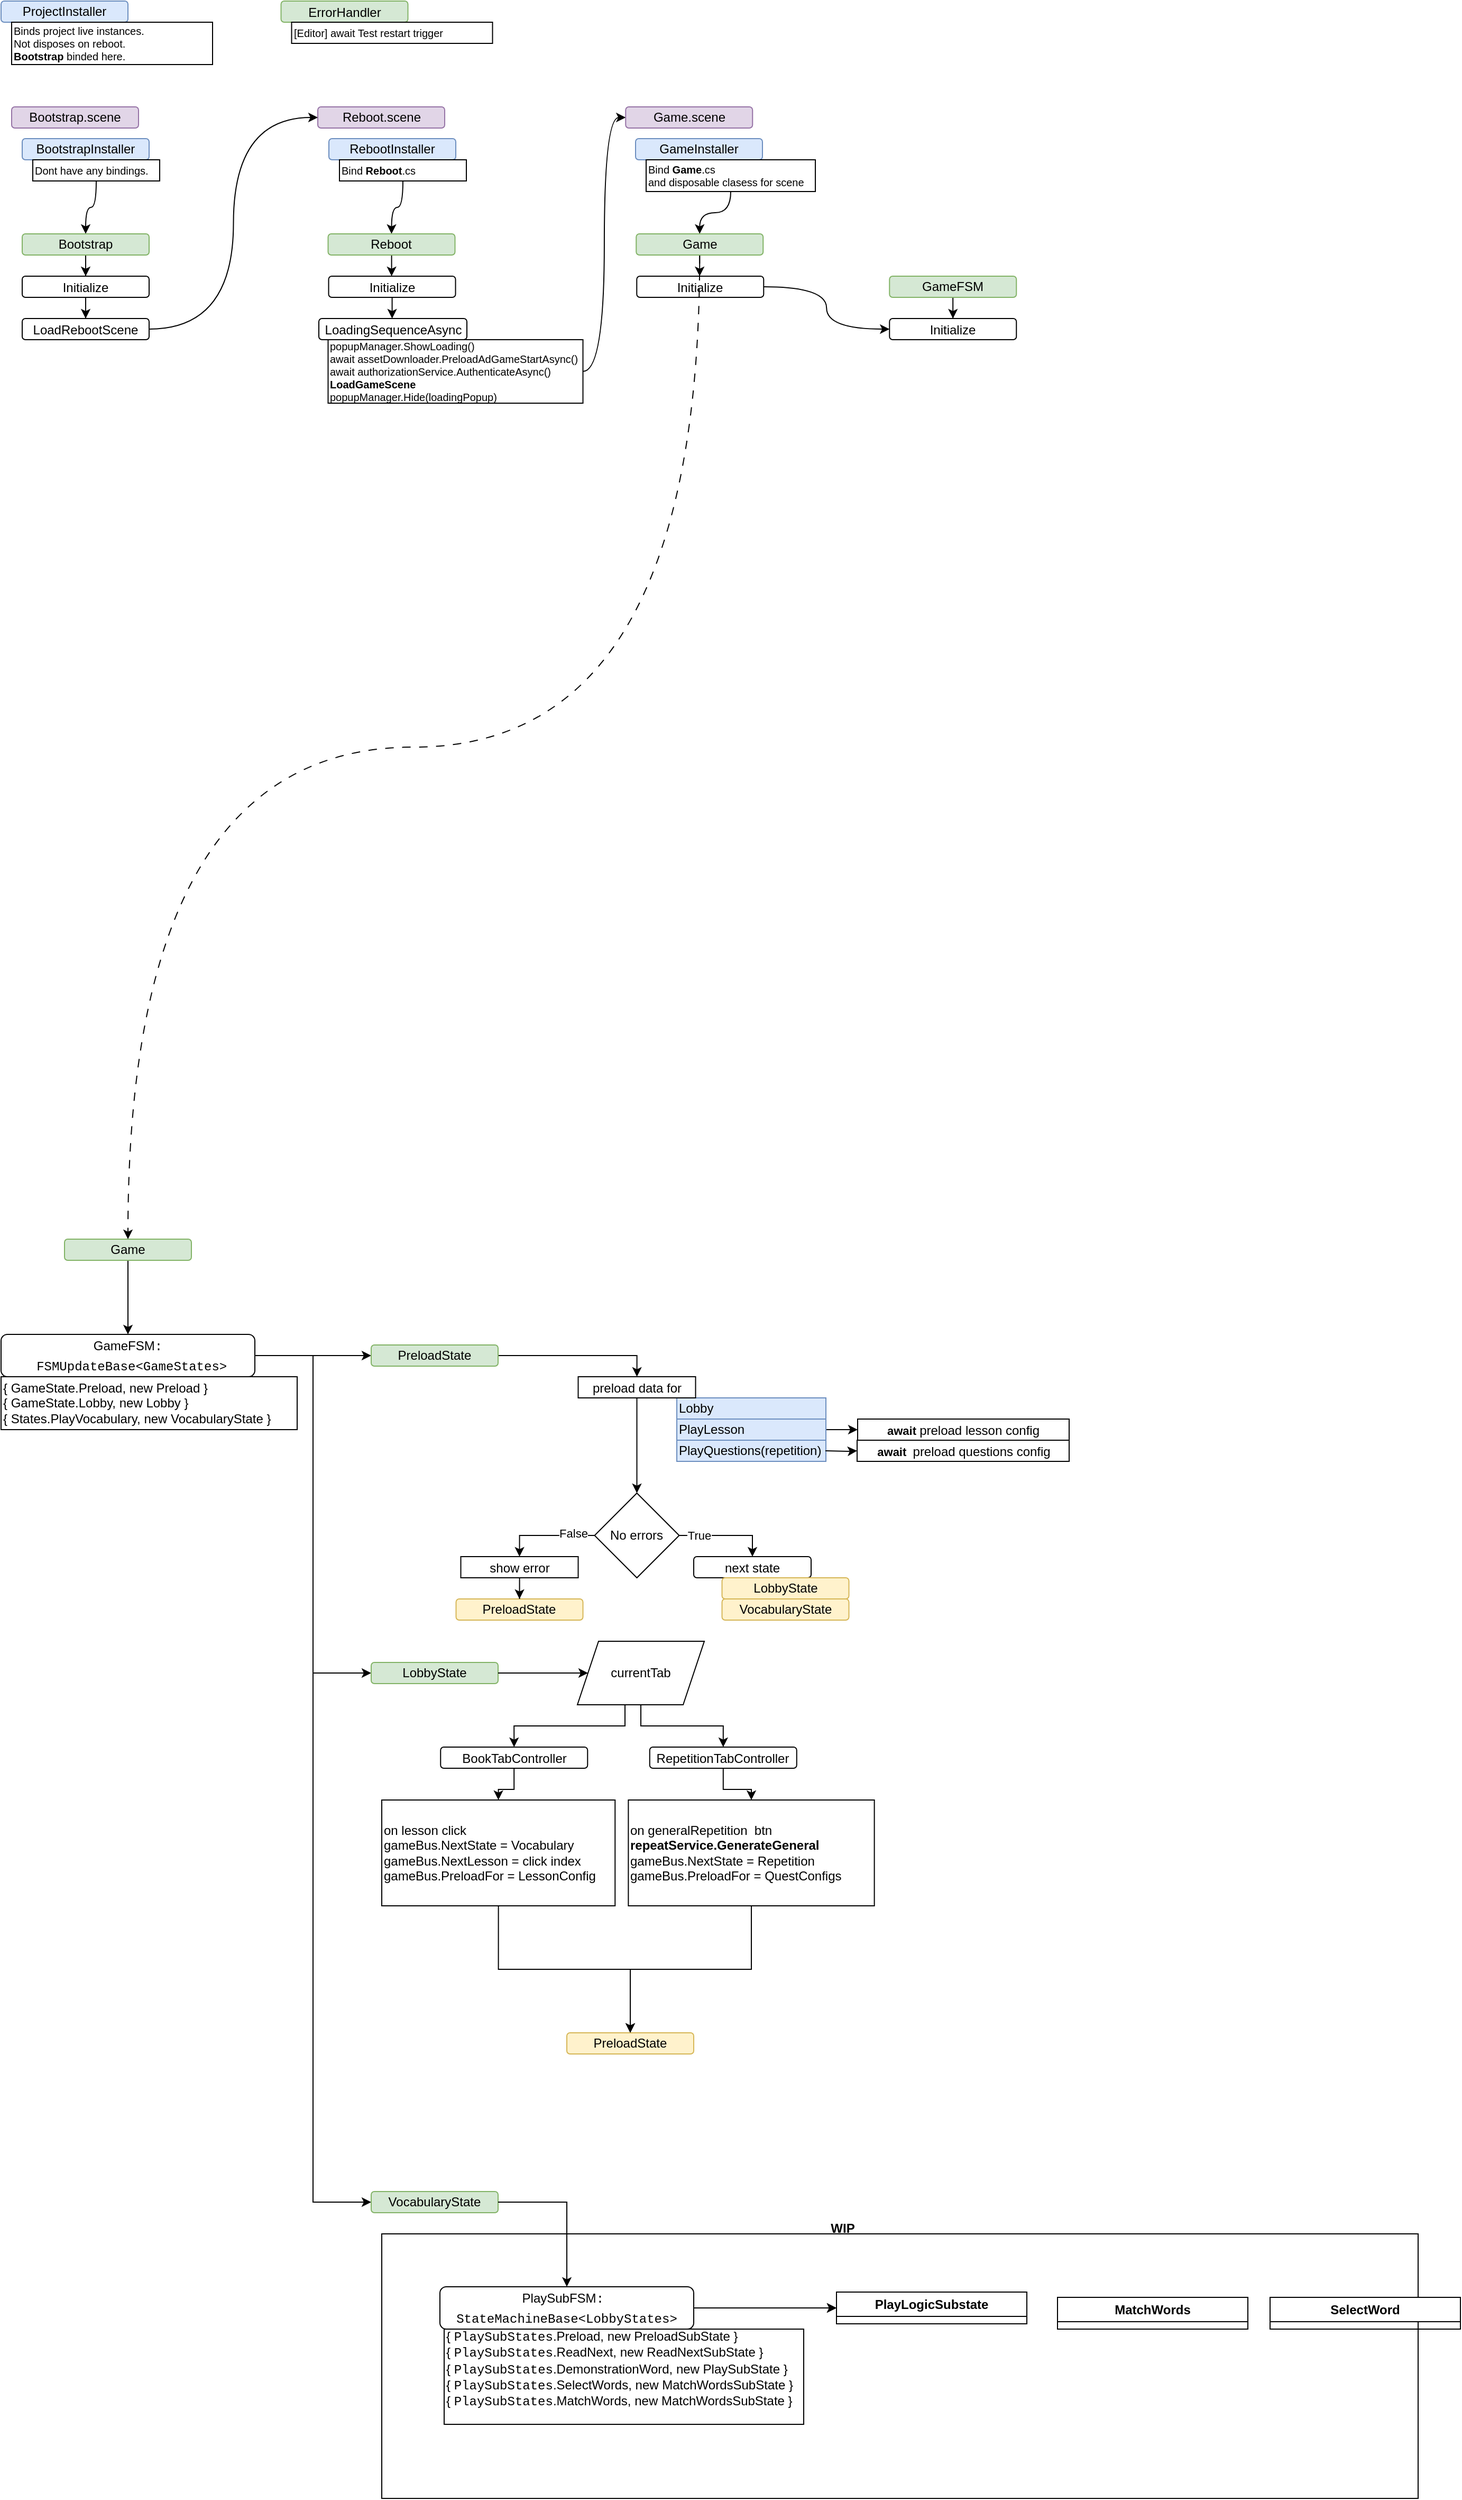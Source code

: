 <mxfile version="26.2.3">
  <diagram id="C5RBs43oDa-KdzZeNtuy" name="Page-1">
    <mxGraphModel dx="1066" dy="1858" grid="1" gridSize="10" guides="1" tooltips="1" connect="1" arrows="1" fold="1" page="1" pageScale="1" pageWidth="827" pageHeight="1169" math="0" shadow="0">
      <root>
        <mxCell id="WIyWlLk6GJQsqaUBKTNV-0" />
        <mxCell id="WIyWlLk6GJQsqaUBKTNV-1" parent="WIyWlLk6GJQsqaUBKTNV-0" />
        <mxCell id="Xbszcy3RC4SYlAQT6yKl-26" value="" style="rounded=0;whiteSpace=wrap;html=1;" parent="WIyWlLk6GJQsqaUBKTNV-1" vertex="1">
          <mxGeometry x="370" y="950" width="980" height="250" as="geometry" />
        </mxCell>
        <mxCell id="HNseLsLBakEeqUfx-rle-89" style="edgeStyle=orthogonalEdgeStyle;rounded=0;orthogonalLoop=1;jettySize=auto;html=1;entryX=0;entryY=0.5;entryDx=0;entryDy=0;" parent="WIyWlLk6GJQsqaUBKTNV-1" source="WIyWlLk6GJQsqaUBKTNV-3" target="HNseLsLBakEeqUfx-rle-88" edge="1">
          <mxGeometry relative="1" as="geometry">
            <mxPoint x="360" y="120" as="targetPoint" />
          </mxGeometry>
        </mxCell>
        <mxCell id="HNseLsLBakEeqUfx-rle-98" style="edgeStyle=orthogonalEdgeStyle;rounded=0;orthogonalLoop=1;jettySize=auto;html=1;entryX=0;entryY=0.5;entryDx=0;entryDy=0;" parent="WIyWlLk6GJQsqaUBKTNV-1" source="WIyWlLk6GJQsqaUBKTNV-3" target="lwHccidv2fWYTVkOevZk-39" edge="1">
          <mxGeometry relative="1" as="geometry" />
        </mxCell>
        <mxCell id="HNseLsLBakEeqUfx-rle-99" style="edgeStyle=orthogonalEdgeStyle;rounded=0;orthogonalLoop=1;jettySize=auto;html=1;entryX=0;entryY=0.5;entryDx=0;entryDy=0;" parent="WIyWlLk6GJQsqaUBKTNV-1" source="WIyWlLk6GJQsqaUBKTNV-3" target="Aem0WX8BvzpRNGFWT9OV-11" edge="1">
          <mxGeometry relative="1" as="geometry" />
        </mxCell>
        <mxCell id="WIyWlLk6GJQsqaUBKTNV-3" value="&lt;div style=&quot;line-height: 18px;&quot;&gt;GameFSM&lt;span style=&quot;font-family: Menlo, Monaco, &amp;quot;Courier New&amp;quot;, monospace; white-space: pre;&quot;&gt;:&lt;br&gt; FSMUpdateBase&amp;lt;GameStates&amp;gt;&lt;/span&gt;&lt;/div&gt;" style="rounded=1;whiteSpace=wrap;html=1;fontSize=12;glass=0;strokeWidth=1;shadow=0;" parent="WIyWlLk6GJQsqaUBKTNV-1" vertex="1">
          <mxGeometry x="10" y="100" width="240" height="40" as="geometry" />
        </mxCell>
        <mxCell id="lwHccidv2fWYTVkOevZk-2" value="&lt;div&gt;&lt;span style=&quot;background-color: initial;&quot;&gt;{ GameState.Preload, new Preload }&lt;br&gt;{ GameState.Lobby, new Lobby }&lt;/span&gt;&lt;br&gt;&lt;/div&gt;&lt;div&gt;{ States.PlayVocabulary, new VocabularyState }&lt;/div&gt;" style="rounded=0;whiteSpace=wrap;html=1;align=left;" parent="WIyWlLk6GJQsqaUBKTNV-1" vertex="1">
          <mxGeometry x="10" y="140" width="280" height="50" as="geometry" />
        </mxCell>
        <mxCell id="lwHccidv2fWYTVkOevZk-38" style="edgeStyle=orthogonalEdgeStyle;rounded=0;orthogonalLoop=1;jettySize=auto;html=1;entryX=0.5;entryY=0;entryDx=0;entryDy=0;exitX=0.375;exitY=1;exitDx=0;exitDy=0;exitPerimeter=0;" parent="WIyWlLk6GJQsqaUBKTNV-1" source="C5VVjoUgW46I6b7N3y8o-11" target="Aem0WX8BvzpRNGFWT9OV-1" edge="1">
          <mxGeometry relative="1" as="geometry">
            <mxPoint x="545" y="440" as="targetPoint" />
          </mxGeometry>
        </mxCell>
        <mxCell id="Xbszcy3RC4SYlAQT6yKl-20" style="edgeStyle=orthogonalEdgeStyle;rounded=0;orthogonalLoop=1;jettySize=auto;html=1;" parent="WIyWlLk6GJQsqaUBKTNV-1" source="C5VVjoUgW46I6b7N3y8o-11" target="Xbszcy3RC4SYlAQT6yKl-19" edge="1">
          <mxGeometry relative="1" as="geometry" />
        </mxCell>
        <mxCell id="lwHccidv2fWYTVkOevZk-39" value="&lt;div&gt;LobbyState&lt;/div&gt;" style="rounded=1;whiteSpace=wrap;html=1;glass=0;strokeWidth=1;shadow=0;fillColor=#d5e8d4;strokeColor=#82b366;" parent="WIyWlLk6GJQsqaUBKTNV-1" vertex="1">
          <mxGeometry x="360" y="410" width="120" height="20" as="geometry" />
        </mxCell>
        <mxCell id="Xbszcy3RC4SYlAQT6yKl-25" style="edgeStyle=orthogonalEdgeStyle;rounded=0;orthogonalLoop=1;jettySize=auto;html=1;" parent="WIyWlLk6GJQsqaUBKTNV-1" source="Aem0WX8BvzpRNGFWT9OV-1" target="Aem0WX8BvzpRNGFWT9OV-8" edge="1">
          <mxGeometry relative="1" as="geometry" />
        </mxCell>
        <mxCell id="Aem0WX8BvzpRNGFWT9OV-1" value="&lt;div style=&quot;line-height: 18px;&quot;&gt;BookTabController&lt;/div&gt;" style="rounded=1;whiteSpace=wrap;html=1;fontSize=12;glass=0;strokeWidth=1;shadow=0;" parent="WIyWlLk6GJQsqaUBKTNV-1" vertex="1">
          <mxGeometry x="425.63" y="490" width="139" height="20" as="geometry" />
        </mxCell>
        <mxCell id="Xbszcy3RC4SYlAQT6yKl-21" style="edgeStyle=orthogonalEdgeStyle;rounded=0;orthogonalLoop=1;jettySize=auto;html=1;exitX=0.5;exitY=1;exitDx=0;exitDy=0;" parent="WIyWlLk6GJQsqaUBKTNV-1" source="Aem0WX8BvzpRNGFWT9OV-8" target="Xbszcy3RC4SYlAQT6yKl-18" edge="1">
          <mxGeometry relative="1" as="geometry" />
        </mxCell>
        <mxCell id="Aem0WX8BvzpRNGFWT9OV-8" value="on lesson click&lt;div&gt;gameBus.NextState = Vocabulary&lt;br&gt;gameBus.NextLesson = click index&lt;br&gt;gameBus.PreloadFor = LessonConfig&lt;/div&gt;" style="rounded=0;whiteSpace=wrap;html=1;align=left;" parent="WIyWlLk6GJQsqaUBKTNV-1" vertex="1">
          <mxGeometry x="370" y="540" width="220.63" height="100" as="geometry" />
        </mxCell>
        <mxCell id="Aem0WX8BvzpRNGFWT9OV-11" value="VocabularyState" style="rounded=1;whiteSpace=wrap;html=1;glass=0;strokeWidth=1;shadow=0;fillColor=#d5e8d4;strokeColor=#82b366;" parent="WIyWlLk6GJQsqaUBKTNV-1" vertex="1">
          <mxGeometry x="360" y="910" width="120" height="20" as="geometry" />
        </mxCell>
        <mxCell id="HNseLsLBakEeqUfx-rle-73" style="edgeStyle=orthogonalEdgeStyle;rounded=0;orthogonalLoop=1;jettySize=auto;html=1;entryX=0;entryY=0.5;entryDx=0;entryDy=0;" parent="WIyWlLk6GJQsqaUBKTNV-1" source="HNseLsLBakEeqUfx-rle-0" target="HNseLsLBakEeqUfx-rle-38" edge="1">
          <mxGeometry relative="1" as="geometry" />
        </mxCell>
        <mxCell id="HNseLsLBakEeqUfx-rle-0" value="&lt;div style=&quot;line-height: 18px;&quot;&gt;PlaySubFSM&lt;span style=&quot;font-family: Menlo, Monaco, &amp;quot;Courier New&amp;quot;, monospace; white-space: pre;&quot;&gt;: &lt;br&gt;StateMachineBase&amp;lt;LobbyStates&amp;gt;&lt;/span&gt;&lt;/div&gt;" style="rounded=1;whiteSpace=wrap;html=1;fontSize=12;glass=0;strokeWidth=1;shadow=0;" parent="WIyWlLk6GJQsqaUBKTNV-1" vertex="1">
          <mxGeometry x="425" y="1000" width="240" height="40" as="geometry" />
        </mxCell>
        <mxCell id="HNseLsLBakEeqUfx-rle-1" value="&lt;div&gt;{&amp;nbsp;&lt;span style=&quot;font-family: Menlo, Monaco, &amp;quot;Courier New&amp;quot;, monospace; white-space: pre;&quot;&gt;PlaySubStates&lt;/span&gt;.Preload, new PreloadSubState }&lt;br&gt;&lt;/div&gt;&lt;div&gt;{&amp;nbsp;&lt;span style=&quot;font-family: Menlo, Monaco, &amp;quot;Courier New&amp;quot;, monospace; white-space: pre;&quot;&gt;PlaySubStates&lt;/span&gt;.ReadNext, new ReadNextSubState }&lt;br&gt;&lt;/div&gt;&lt;div&gt;&lt;span style=&quot;background-color: initial;&quot;&gt;{&amp;nbsp;&lt;/span&gt;&lt;span style=&quot;background-color: initial; font-family: Menlo, Monaco, &amp;quot;Courier New&amp;quot;, monospace; white-space: pre;&quot;&gt;Play&lt;/span&gt;&lt;span style=&quot;background-color: initial; font-family: Menlo, Monaco, &amp;quot;Courier New&amp;quot;, monospace; white-space: pre;&quot;&gt;SubStates&lt;/span&gt;&lt;span style=&quot;background-color: initial;&quot;&gt;.DemonstrationWord, new PlaySubState }&lt;br&gt;&lt;/span&gt;&lt;div&gt;&lt;span style=&quot;background-color: initial;&quot;&gt;{&amp;nbsp;&lt;/span&gt;&lt;span style=&quot;background-color: initial; font-family: Menlo, Monaco, &amp;quot;Courier New&amp;quot;, monospace; white-space: pre;&quot;&gt;PlaySubStates&lt;/span&gt;&lt;span style=&quot;background-color: initial;&quot;&gt;.SelectWords, new MatchWordsSubState }&lt;/span&gt;&lt;span style=&quot;background-color: initial;&quot;&gt;&lt;br&gt;{&amp;nbsp;&lt;/span&gt;&lt;span style=&quot;background-color: initial; font-family: Menlo, Monaco, &amp;quot;Courier New&amp;quot;, monospace; white-space: pre;&quot;&gt;PlaySubStates&lt;/span&gt;&lt;span style=&quot;background-color: initial;&quot;&gt;.MatchWords, new MatchWordsSubState }&lt;/span&gt;&lt;br&gt;&lt;/div&gt;&lt;/div&gt;&lt;div&gt;&lt;span style=&quot;background-color: initial;&quot;&gt;&lt;br&gt;&lt;/span&gt;&lt;/div&gt;" style="rounded=0;whiteSpace=wrap;html=1;align=left;" parent="WIyWlLk6GJQsqaUBKTNV-1" vertex="1">
          <mxGeometry x="429" y="1040" width="340" height="90" as="geometry" />
        </mxCell>
        <mxCell id="HNseLsLBakEeqUfx-rle-90" style="edgeStyle=orthogonalEdgeStyle;rounded=0;orthogonalLoop=1;jettySize=auto;html=1;" parent="WIyWlLk6GJQsqaUBKTNV-1" source="HNseLsLBakEeqUfx-rle-2" target="WIyWlLk6GJQsqaUBKTNV-3" edge="1">
          <mxGeometry relative="1" as="geometry" />
        </mxCell>
        <mxCell id="HNseLsLBakEeqUfx-rle-2" value="&lt;div&gt;Game&lt;/div&gt;" style="rounded=1;whiteSpace=wrap;html=1;glass=0;strokeWidth=1;shadow=0;fillColor=#d5e8d4;strokeColor=#82b366;" parent="WIyWlLk6GJQsqaUBKTNV-1" vertex="1">
          <mxGeometry x="70" y="10" width="120" height="20" as="geometry" />
        </mxCell>
        <mxCell id="HNseLsLBakEeqUfx-rle-68" value="MatchWords" style="swimlane;whiteSpace=wrap;html=1;startSize=23;" parent="WIyWlLk6GJQsqaUBKTNV-1" vertex="1" collapsed="1">
          <mxGeometry x="1009" y="1010" width="180" height="30" as="geometry">
            <mxRectangle x="960" y="450" width="660" height="395" as="alternateBounds" />
          </mxGeometry>
        </mxCell>
        <mxCell id="HNseLsLBakEeqUfx-rle-69" style="edgeStyle=orthogonalEdgeStyle;rounded=0;orthogonalLoop=1;jettySize=auto;html=1;exitX=1;exitY=0.75;exitDx=0;exitDy=0;" parent="HNseLsLBakEeqUfx-rle-68" source="HNseLsLBakEeqUfx-rle-70" edge="1">
          <mxGeometry relative="1" as="geometry">
            <Array as="points">
              <mxPoint x="210.5" y="45" />
            </Array>
            <mxPoint x="210.5" y="73.2" as="targetPoint" />
          </mxGeometry>
        </mxCell>
        <mxCell id="HNseLsLBakEeqUfx-rle-70" value="&lt;div&gt;LessonPreload&lt;/div&gt;" style="rounded=1;whiteSpace=wrap;html=1;glass=0;strokeWidth=1;shadow=0;fillColor=#d5e8d4;strokeColor=#82b366;" parent="HNseLsLBakEeqUfx-rle-68" vertex="1">
          <mxGeometry x="70.5" y="30" width="120" height="20" as="geometry" />
        </mxCell>
        <mxCell id="HNseLsLBakEeqUfx-rle-71" style="edgeStyle=orthogonalEdgeStyle;rounded=0;orthogonalLoop=1;jettySize=auto;html=1;exitX=1;exitY=0.5;exitDx=0;exitDy=0;" parent="HNseLsLBakEeqUfx-rle-68" source="HNseLsLBakEeqUfx-rle-72" edge="1">
          <mxGeometry relative="1" as="geometry">
            <mxPoint x="69.5" y="40" as="targetPoint" />
          </mxGeometry>
        </mxCell>
        <mxCell id="HNseLsLBakEeqUfx-rle-72" value="ReEnter" style="rounded=1;whiteSpace=wrap;html=1;glass=0;strokeWidth=1;shadow=0;fillColor=#d5e8d4;strokeColor=#82b366;" parent="HNseLsLBakEeqUfx-rle-68" vertex="1">
          <mxGeometry x="9.5" y="30" width="39" height="20" as="geometry" />
        </mxCell>
        <mxCell id="HNseLsLBakEeqUfx-rle-74" value="" style="edgeStyle=orthogonalEdgeStyle;rounded=0;orthogonalLoop=1;jettySize=auto;html=1;entryX=0;entryY=0.5;entryDx=0;entryDy=0;" parent="WIyWlLk6GJQsqaUBKTNV-1" source="HNseLsLBakEeqUfx-rle-0" target="HNseLsLBakEeqUfx-rle-38" edge="1">
          <mxGeometry relative="1" as="geometry">
            <mxPoint x="665" y="1020" as="sourcePoint" />
            <mxPoint x="969" y="1020" as="targetPoint" />
          </mxGeometry>
        </mxCell>
        <mxCell id="HNseLsLBakEeqUfx-rle-38" value="PlayLogicSubstate" style="swimlane;whiteSpace=wrap;html=1;" parent="WIyWlLk6GJQsqaUBKTNV-1" vertex="1" collapsed="1">
          <mxGeometry x="800" y="1005" width="180" height="30" as="geometry">
            <mxRectangle x="800" y="745" width="660" height="400" as="alternateBounds" />
          </mxGeometry>
        </mxCell>
        <mxCell id="HNseLsLBakEeqUfx-rle-43" style="edgeStyle=orthogonalEdgeStyle;rounded=0;orthogonalLoop=1;jettySize=auto;html=1;exitX=1;exitY=0.75;exitDx=0;exitDy=0;" parent="HNseLsLBakEeqUfx-rle-38" source="HNseLsLBakEeqUfx-rle-44" edge="1">
          <mxGeometry relative="1" as="geometry">
            <Array as="points">
              <mxPoint x="210.5" y="45" />
            </Array>
            <mxPoint x="210.5" y="73.2" as="targetPoint" />
          </mxGeometry>
        </mxCell>
        <mxCell id="HNseLsLBakEeqUfx-rle-44" value="&lt;div&gt;LessonPreload&lt;/div&gt;" style="rounded=1;whiteSpace=wrap;html=1;glass=0;strokeWidth=1;shadow=0;fillColor=#d5e8d4;strokeColor=#82b366;" parent="HNseLsLBakEeqUfx-rle-38" vertex="1">
          <mxGeometry x="70.5" y="30" width="120" height="20" as="geometry" />
        </mxCell>
        <mxCell id="HNseLsLBakEeqUfx-rle-53" style="edgeStyle=orthogonalEdgeStyle;rounded=0;orthogonalLoop=1;jettySize=auto;html=1;exitX=1;exitY=0.5;exitDx=0;exitDy=0;" parent="HNseLsLBakEeqUfx-rle-38" source="HNseLsLBakEeqUfx-rle-54" edge="1">
          <mxGeometry relative="1" as="geometry">
            <mxPoint x="69.5" y="40" as="targetPoint" />
          </mxGeometry>
        </mxCell>
        <mxCell id="HNseLsLBakEeqUfx-rle-54" value="ReEnter" style="rounded=1;whiteSpace=wrap;html=1;glass=0;strokeWidth=1;shadow=0;fillColor=#d5e8d4;strokeColor=#82b366;" parent="HNseLsLBakEeqUfx-rle-38" vertex="1">
          <mxGeometry x="9.5" y="30" width="39" height="20" as="geometry" />
        </mxCell>
        <mxCell id="HNseLsLBakEeqUfx-rle-81" style="edgeStyle=orthogonalEdgeStyle;rounded=0;orthogonalLoop=1;jettySize=auto;html=1;exitX=1;exitY=0.5;exitDx=0;exitDy=0;" parent="WIyWlLk6GJQsqaUBKTNV-1" source="Aem0WX8BvzpRNGFWT9OV-11" target="HNseLsLBakEeqUfx-rle-0" edge="1">
          <mxGeometry relative="1" as="geometry">
            <mxPoint x="559" y="870" as="targetPoint" />
            <mxPoint x="480" y="960" as="sourcePoint" />
          </mxGeometry>
        </mxCell>
        <mxCell id="HNseLsLBakEeqUfx-rle-82" value="SelectWord" style="swimlane;whiteSpace=wrap;html=1;startSize=23;" parent="WIyWlLk6GJQsqaUBKTNV-1" vertex="1" collapsed="1">
          <mxGeometry x="1210" y="1010" width="180" height="30" as="geometry">
            <mxRectangle x="960" y="480" width="660" height="400" as="alternateBounds" />
          </mxGeometry>
        </mxCell>
        <mxCell id="HNseLsLBakEeqUfx-rle-83" style="edgeStyle=orthogonalEdgeStyle;rounded=0;orthogonalLoop=1;jettySize=auto;html=1;exitX=1;exitY=0.75;exitDx=0;exitDy=0;" parent="HNseLsLBakEeqUfx-rle-82" source="HNseLsLBakEeqUfx-rle-84" edge="1">
          <mxGeometry relative="1" as="geometry">
            <Array as="points">
              <mxPoint x="210.5" y="45" />
            </Array>
            <mxPoint x="210.5" y="73.2" as="targetPoint" />
          </mxGeometry>
        </mxCell>
        <mxCell id="HNseLsLBakEeqUfx-rle-84" value="&lt;div&gt;LessonPreload&lt;/div&gt;" style="rounded=1;whiteSpace=wrap;html=1;glass=0;strokeWidth=1;shadow=0;fillColor=#d5e8d4;strokeColor=#82b366;" parent="HNseLsLBakEeqUfx-rle-82" vertex="1">
          <mxGeometry x="70.5" y="30" width="120" height="20" as="geometry" />
        </mxCell>
        <mxCell id="HNseLsLBakEeqUfx-rle-85" style="edgeStyle=orthogonalEdgeStyle;rounded=0;orthogonalLoop=1;jettySize=auto;html=1;exitX=1;exitY=0.5;exitDx=0;exitDy=0;" parent="HNseLsLBakEeqUfx-rle-82" source="HNseLsLBakEeqUfx-rle-86" edge="1">
          <mxGeometry relative="1" as="geometry">
            <mxPoint x="69.5" y="40" as="targetPoint" />
          </mxGeometry>
        </mxCell>
        <mxCell id="HNseLsLBakEeqUfx-rle-86" value="ReEnter" style="rounded=1;whiteSpace=wrap;html=1;glass=0;strokeWidth=1;shadow=0;fillColor=#d5e8d4;strokeColor=#82b366;" parent="HNseLsLBakEeqUfx-rle-82" vertex="1">
          <mxGeometry x="9.5" y="30" width="39" height="20" as="geometry" />
        </mxCell>
        <mxCell id="HNseLsLBakEeqUfx-rle-91" style="edgeStyle=orthogonalEdgeStyle;rounded=0;orthogonalLoop=1;jettySize=auto;html=1;entryX=0.5;entryY=0;entryDx=0;entryDy=0;exitX=1;exitY=0.5;exitDx=0;exitDy=0;" parent="WIyWlLk6GJQsqaUBKTNV-1" source="HNseLsLBakEeqUfx-rle-93" target="Xbszcy3RC4SYlAQT6yKl-6" edge="1">
          <mxGeometry relative="1" as="geometry" />
        </mxCell>
        <mxCell id="Xbszcy3RC4SYlAQT6yKl-4" value="True" style="edgeLabel;html=1;align=center;verticalAlign=middle;resizable=0;points=[];" parent="HNseLsLBakEeqUfx-rle-91" vertex="1" connectable="0">
          <mxGeometry x="-0.911" y="2" relative="1" as="geometry">
            <mxPoint x="14" y="2" as="offset" />
          </mxGeometry>
        </mxCell>
        <mxCell id="Xbszcy3RC4SYlAQT6yKl-13" style="edgeStyle=orthogonalEdgeStyle;rounded=0;orthogonalLoop=1;jettySize=auto;html=1;" parent="WIyWlLk6GJQsqaUBKTNV-1" source="HNseLsLBakEeqUfx-rle-88" target="Xbszcy3RC4SYlAQT6yKl-12" edge="1">
          <mxGeometry relative="1" as="geometry" />
        </mxCell>
        <mxCell id="HNseLsLBakEeqUfx-rle-88" value="&lt;div&gt;PreloadState&lt;/div&gt;" style="rounded=1;whiteSpace=wrap;html=1;glass=0;strokeWidth=1;shadow=0;fillColor=#d5e8d4;strokeColor=#82b366;" parent="WIyWlLk6GJQsqaUBKTNV-1" vertex="1">
          <mxGeometry x="360" y="110" width="120" height="20" as="geometry" />
        </mxCell>
        <mxCell id="HNseLsLBakEeqUfx-rle-94" style="edgeStyle=orthogonalEdgeStyle;rounded=0;orthogonalLoop=1;jettySize=auto;html=1;entryX=0.5;entryY=0;entryDx=0;entryDy=0;" parent="WIyWlLk6GJQsqaUBKTNV-1" source="HNseLsLBakEeqUfx-rle-93" target="Xbszcy3RC4SYlAQT6yKl-23" edge="1">
          <mxGeometry relative="1" as="geometry">
            <mxPoint x="490" y="230" as="targetPoint" />
          </mxGeometry>
        </mxCell>
        <mxCell id="Xbszcy3RC4SYlAQT6yKl-3" value="False" style="edgeLabel;html=1;align=center;verticalAlign=middle;resizable=0;points=[];" parent="HNseLsLBakEeqUfx-rle-94" vertex="1" connectable="0">
          <mxGeometry x="-0.904" y="-2" relative="1" as="geometry">
            <mxPoint x="-16" as="offset" />
          </mxGeometry>
        </mxCell>
        <mxCell id="HNseLsLBakEeqUfx-rle-93" value="No errors" style="rhombus;whiteSpace=wrap;html=1;" parent="WIyWlLk6GJQsqaUBKTNV-1" vertex="1">
          <mxGeometry x="571.25" y="250" width="80" height="80" as="geometry" />
        </mxCell>
        <mxCell id="Xbszcy3RC4SYlAQT6yKl-1" style="edgeStyle=orthogonalEdgeStyle;rounded=0;orthogonalLoop=1;jettySize=auto;html=1;exitX=0.5;exitY=1;exitDx=0;exitDy=0;" parent="WIyWlLk6GJQsqaUBKTNV-1" source="lwHccidv2fWYTVkOevZk-2" target="lwHccidv2fWYTVkOevZk-2" edge="1">
          <mxGeometry relative="1" as="geometry" />
        </mxCell>
        <mxCell id="Xbszcy3RC4SYlAQT6yKl-6" value="&lt;div style=&quot;line-height: 18px;&quot;&gt;next state&lt;/div&gt;" style="rounded=1;whiteSpace=wrap;html=1;fontSize=12;glass=0;strokeWidth=1;shadow=0;" parent="WIyWlLk6GJQsqaUBKTNV-1" vertex="1">
          <mxGeometry x="665" y="310" width="111" height="20" as="geometry" />
        </mxCell>
        <mxCell id="Xbszcy3RC4SYlAQT6yKl-8" value="&lt;div&gt;LobbyState&lt;/div&gt;" style="rounded=1;whiteSpace=wrap;html=1;glass=0;strokeWidth=1;shadow=0;fillColor=#fff2cc;strokeColor=#d6b656;" parent="WIyWlLk6GJQsqaUBKTNV-1" vertex="1">
          <mxGeometry x="691.75" y="330" width="120" height="20" as="geometry" />
        </mxCell>
        <mxCell id="Xbszcy3RC4SYlAQT6yKl-9" value="VocabularyState" style="rounded=1;whiteSpace=wrap;html=1;glass=0;strokeWidth=1;shadow=0;fillColor=#fff2cc;strokeColor=#d6b656;" parent="WIyWlLk6GJQsqaUBKTNV-1" vertex="1">
          <mxGeometry x="691.75" y="350" width="120" height="20" as="geometry" />
        </mxCell>
        <mxCell id="Xbszcy3RC4SYlAQT6yKl-10" value="&lt;div&gt;Lobby&lt;/div&gt;" style="rounded=0;whiteSpace=wrap;html=1;glass=0;strokeWidth=1;shadow=0;fillColor=#dae8fc;strokeColor=#6c8ebf;align=left;" parent="WIyWlLk6GJQsqaUBKTNV-1" vertex="1">
          <mxGeometry x="649" y="160" width="141" height="20" as="geometry" />
        </mxCell>
        <mxCell id="C5VVjoUgW46I6b7N3y8o-6" style="edgeStyle=orthogonalEdgeStyle;rounded=0;orthogonalLoop=1;jettySize=auto;html=1;" parent="WIyWlLk6GJQsqaUBKTNV-1" source="Xbszcy3RC4SYlAQT6yKl-11" target="C5VVjoUgW46I6b7N3y8o-5" edge="1">
          <mxGeometry relative="1" as="geometry" />
        </mxCell>
        <mxCell id="Xbszcy3RC4SYlAQT6yKl-11" value="PlayLesson" style="rounded=0;whiteSpace=wrap;html=1;glass=0;strokeWidth=1;shadow=0;fillColor=#dae8fc;strokeColor=#6c8ebf;align=left;" parent="WIyWlLk6GJQsqaUBKTNV-1" vertex="1">
          <mxGeometry x="649" y="180" width="141" height="20" as="geometry" />
        </mxCell>
        <mxCell id="Xbszcy3RC4SYlAQT6yKl-15" style="edgeStyle=orthogonalEdgeStyle;rounded=0;orthogonalLoop=1;jettySize=auto;html=1;exitX=0.5;exitY=1;exitDx=0;exitDy=0;entryX=0.5;entryY=0;entryDx=0;entryDy=0;" parent="WIyWlLk6GJQsqaUBKTNV-1" source="Xbszcy3RC4SYlAQT6yKl-12" target="HNseLsLBakEeqUfx-rle-93" edge="1">
          <mxGeometry relative="1" as="geometry" />
        </mxCell>
        <mxCell id="Xbszcy3RC4SYlAQT6yKl-12" value="&lt;div style=&quot;line-height: 18px;&quot;&gt;preload data for&lt;/div&gt;" style="rounded=0;whiteSpace=wrap;html=1;fontSize=12;glass=0;strokeWidth=1;shadow=0;" parent="WIyWlLk6GJQsqaUBKTNV-1" vertex="1">
          <mxGeometry x="555.75" y="140" width="111" height="20" as="geometry" />
        </mxCell>
        <mxCell id="Xbszcy3RC4SYlAQT6yKl-18" value="&lt;div&gt;PreloadState&lt;/div&gt;" style="rounded=1;whiteSpace=wrap;html=1;glass=0;strokeWidth=1;shadow=0;fillColor=#fff2cc;strokeColor=#d6b656;" parent="WIyWlLk6GJQsqaUBKTNV-1" vertex="1">
          <mxGeometry x="545" y="760" width="120" height="20" as="geometry" />
        </mxCell>
        <mxCell id="C5VVjoUgW46I6b7N3y8o-14" style="edgeStyle=orthogonalEdgeStyle;rounded=0;orthogonalLoop=1;jettySize=auto;html=1;entryX=0.5;entryY=0;entryDx=0;entryDy=0;" parent="WIyWlLk6GJQsqaUBKTNV-1" source="Xbszcy3RC4SYlAQT6yKl-19" target="C5VVjoUgW46I6b7N3y8o-2" edge="1">
          <mxGeometry relative="1" as="geometry" />
        </mxCell>
        <mxCell id="Xbszcy3RC4SYlAQT6yKl-19" value="&lt;div style=&quot;line-height: 18px;&quot;&gt;RepetitionTabController&lt;/div&gt;" style="rounded=1;whiteSpace=wrap;html=1;fontSize=12;glass=0;strokeWidth=1;shadow=0;" parent="WIyWlLk6GJQsqaUBKTNV-1" vertex="1">
          <mxGeometry x="623.38" y="490" width="139" height="20" as="geometry" />
        </mxCell>
        <mxCell id="Xbszcy3RC4SYlAQT6yKl-22" value="&lt;div&gt;PreloadState&lt;/div&gt;" style="rounded=1;whiteSpace=wrap;html=1;glass=0;strokeWidth=1;shadow=0;fillColor=#fff2cc;strokeColor=#d6b656;" parent="WIyWlLk6GJQsqaUBKTNV-1" vertex="1">
          <mxGeometry x="440.25" y="350" width="120" height="20" as="geometry" />
        </mxCell>
        <mxCell id="Xbszcy3RC4SYlAQT6yKl-24" style="edgeStyle=orthogonalEdgeStyle;rounded=0;orthogonalLoop=1;jettySize=auto;html=1;entryX=0.5;entryY=0;entryDx=0;entryDy=0;" parent="WIyWlLk6GJQsqaUBKTNV-1" source="Xbszcy3RC4SYlAQT6yKl-23" target="Xbszcy3RC4SYlAQT6yKl-22" edge="1">
          <mxGeometry relative="1" as="geometry" />
        </mxCell>
        <mxCell id="Xbszcy3RC4SYlAQT6yKl-23" value="&lt;div style=&quot;line-height: 18px;&quot;&gt;show error&lt;/div&gt;" style="rounded=0;whiteSpace=wrap;html=1;fontSize=12;glass=0;strokeWidth=1;shadow=0;" parent="WIyWlLk6GJQsqaUBKTNV-1" vertex="1">
          <mxGeometry x="444.75" y="310" width="111" height="20" as="geometry" />
        </mxCell>
        <mxCell id="Xbszcy3RC4SYlAQT6yKl-27" value="&lt;b&gt;WIP&lt;/b&gt;" style="text;html=1;align=center;verticalAlign=middle;whiteSpace=wrap;rounded=0;" parent="WIyWlLk6GJQsqaUBKTNV-1" vertex="1">
          <mxGeometry x="776" y="930" width="60" height="30" as="geometry" />
        </mxCell>
        <mxCell id="C5VVjoUgW46I6b7N3y8o-15" style="edgeStyle=orthogonalEdgeStyle;rounded=0;orthogonalLoop=1;jettySize=auto;html=1;" parent="WIyWlLk6GJQsqaUBKTNV-1" source="C5VVjoUgW46I6b7N3y8o-2" target="Xbszcy3RC4SYlAQT6yKl-18" edge="1">
          <mxGeometry relative="1" as="geometry" />
        </mxCell>
        <mxCell id="C5VVjoUgW46I6b7N3y8o-2" value="&lt;font style=&quot;font-size: 12px;&quot;&gt;on generalRepetition&amp;nbsp; btn&lt;br&gt;&lt;b&gt;repeatService.GenerateGeneral&lt;/b&gt;&lt;br&gt;&lt;/font&gt;gameBus.NextState = Repetition&lt;br&gt;&lt;div&gt;gameBus.PreloadFor = QuestConfigs&lt;/div&gt;" style="rounded=0;whiteSpace=wrap;html=1;align=left;" parent="WIyWlLk6GJQsqaUBKTNV-1" vertex="1">
          <mxGeometry x="603.19" y="540" width="232.62" height="100" as="geometry" />
        </mxCell>
        <mxCell id="C5VVjoUgW46I6b7N3y8o-4" value="PlayQuestions(repetition)" style="rounded=0;whiteSpace=wrap;html=1;glass=0;strokeWidth=1;shadow=0;fillColor=#dae8fc;strokeColor=#6c8ebf;align=left;" parent="WIyWlLk6GJQsqaUBKTNV-1" vertex="1">
          <mxGeometry x="649" y="200" width="141" height="20" as="geometry" />
        </mxCell>
        <mxCell id="C5VVjoUgW46I6b7N3y8o-5" value="&lt;div style=&quot;line-height: 18px;&quot;&gt;&lt;span style=&quot;background-color: rgb(255, 255, 255); font-size: 11px; text-wrap-mode: nowrap;&quot;&gt;&lt;b&gt;await&amp;nbsp;&lt;/b&gt;&lt;/span&gt;preload lesson config&lt;/div&gt;" style="rounded=0;whiteSpace=wrap;html=1;fontSize=12;glass=0;strokeWidth=1;shadow=0;" parent="WIyWlLk6GJQsqaUBKTNV-1" vertex="1">
          <mxGeometry x="820" y="180" width="200" height="20" as="geometry" />
        </mxCell>
        <mxCell id="C5VVjoUgW46I6b7N3y8o-7" value="&lt;div style=&quot;line-height: 18px;&quot;&gt;&lt;b style=&quot;background-color: initial; text-wrap-mode: nowrap; font-size: 11px;&quot;&gt;await&amp;nbsp;&amp;nbsp;&lt;/b&gt;preload questions config&lt;/div&gt;" style="rounded=0;whiteSpace=wrap;html=1;fontSize=12;glass=0;strokeWidth=1;shadow=0;" parent="WIyWlLk6GJQsqaUBKTNV-1" vertex="1">
          <mxGeometry x="819.5" y="200" width="200.5" height="20" as="geometry" />
        </mxCell>
        <mxCell id="C5VVjoUgW46I6b7N3y8o-8" style="edgeStyle=orthogonalEdgeStyle;rounded=0;orthogonalLoop=1;jettySize=auto;html=1;" parent="WIyWlLk6GJQsqaUBKTNV-1" target="C5VVjoUgW46I6b7N3y8o-7" edge="1">
          <mxGeometry relative="1" as="geometry">
            <mxPoint x="789.5" y="210" as="sourcePoint" />
          </mxGeometry>
        </mxCell>
        <mxCell id="C5VVjoUgW46I6b7N3y8o-12" value="" style="edgeStyle=orthogonalEdgeStyle;rounded=0;orthogonalLoop=1;jettySize=auto;html=1;" parent="WIyWlLk6GJQsqaUBKTNV-1" source="lwHccidv2fWYTVkOevZk-39" target="C5VVjoUgW46I6b7N3y8o-11" edge="1">
          <mxGeometry relative="1" as="geometry">
            <mxPoint x="480" y="420" as="sourcePoint" />
            <mxPoint x="932" y="470" as="targetPoint" />
          </mxGeometry>
        </mxCell>
        <mxCell id="C5VVjoUgW46I6b7N3y8o-11" value="currentTab" style="shape=parallelogram;perimeter=parallelogramPerimeter;whiteSpace=wrap;html=1;fixedSize=1;" parent="WIyWlLk6GJQsqaUBKTNV-1" vertex="1">
          <mxGeometry x="555" y="390" width="120" height="60" as="geometry" />
        </mxCell>
        <mxCell id="1KqU4_mFGjawnfkBQMv8-0" value="&lt;div&gt;Bootstrap.scene&lt;/div&gt;" style="rounded=1;whiteSpace=wrap;html=1;glass=0;strokeWidth=1;shadow=0;fillColor=#e1d5e7;strokeColor=#9673a6;" vertex="1" parent="WIyWlLk6GJQsqaUBKTNV-1">
          <mxGeometry x="20" y="-1060" width="120" height="20" as="geometry" />
        </mxCell>
        <mxCell id="1KqU4_mFGjawnfkBQMv8-1" value="&lt;div&gt;Reboot.scene&lt;/div&gt;" style="rounded=1;whiteSpace=wrap;html=1;glass=0;strokeWidth=1;shadow=0;fillColor=#e1d5e7;strokeColor=#9673a6;" vertex="1" parent="WIyWlLk6GJQsqaUBKTNV-1">
          <mxGeometry x="309.51" y="-1060" width="120" height="20" as="geometry" />
        </mxCell>
        <mxCell id="1KqU4_mFGjawnfkBQMv8-2" value="&lt;div&gt;Game.scene&lt;/div&gt;" style="rounded=1;whiteSpace=wrap;html=1;glass=0;strokeWidth=1;shadow=0;fillColor=#e1d5e7;strokeColor=#9673a6;" vertex="1" parent="WIyWlLk6GJQsqaUBKTNV-1">
          <mxGeometry x="600.63" y="-1060" width="120" height="20" as="geometry" />
        </mxCell>
        <mxCell id="1KqU4_mFGjawnfkBQMv8-3" value="&lt;div&gt;ProjectInstaller&lt;/div&gt;" style="rounded=1;whiteSpace=wrap;html=1;glass=0;strokeWidth=1;shadow=0;fillColor=#dae8fc;strokeColor=#6c8ebf;" vertex="1" parent="WIyWlLk6GJQsqaUBKTNV-1">
          <mxGeometry x="10" y="-1160" width="120" height="20" as="geometry" />
        </mxCell>
        <mxCell id="1KqU4_mFGjawnfkBQMv8-5" value="&lt;div&gt;Binds project live instances.&lt;br&gt;Not disposes on reboot.&lt;/div&gt;&lt;div&gt;&lt;b&gt;Bootstrap&lt;/b&gt; binded here.&lt;/div&gt;" style="rounded=0;whiteSpace=wrap;html=1;align=left;fontSize=10;" vertex="1" parent="WIyWlLk6GJQsqaUBKTNV-1">
          <mxGeometry x="20" y="-1140" width="190" height="40" as="geometry" />
        </mxCell>
        <mxCell id="1KqU4_mFGjawnfkBQMv8-7" value="&lt;div&gt;BootstrapInstaller&lt;/div&gt;" style="rounded=1;whiteSpace=wrap;html=1;glass=0;strokeWidth=1;shadow=0;fillColor=#dae8fc;strokeColor=#6c8ebf;" vertex="1" parent="WIyWlLk6GJQsqaUBKTNV-1">
          <mxGeometry x="30" y="-1030" width="120" height="20" as="geometry" />
        </mxCell>
        <mxCell id="1KqU4_mFGjawnfkBQMv8-48" style="edgeStyle=orthogonalEdgeStyle;rounded=0;orthogonalLoop=1;jettySize=auto;html=1;entryX=0.5;entryY=0;entryDx=0;entryDy=0;curved=1;" edge="1" parent="WIyWlLk6GJQsqaUBKTNV-1" source="1KqU4_mFGjawnfkBQMv8-8" target="1KqU4_mFGjawnfkBQMv8-9">
          <mxGeometry relative="1" as="geometry" />
        </mxCell>
        <mxCell id="1KqU4_mFGjawnfkBQMv8-8" value="Dont have any bindings." style="rounded=0;whiteSpace=wrap;html=1;align=left;fontSize=10;" vertex="1" parent="WIyWlLk6GJQsqaUBKTNV-1">
          <mxGeometry x="40" y="-1010" width="120" height="20" as="geometry" />
        </mxCell>
        <mxCell id="1KqU4_mFGjawnfkBQMv8-15" style="edgeStyle=orthogonalEdgeStyle;rounded=0;orthogonalLoop=1;jettySize=auto;html=1;entryX=0.5;entryY=0;entryDx=0;entryDy=0;" edge="1" parent="WIyWlLk6GJQsqaUBKTNV-1" source="1KqU4_mFGjawnfkBQMv8-9" target="1KqU4_mFGjawnfkBQMv8-45">
          <mxGeometry relative="1" as="geometry">
            <mxPoint x="70" y="-880" as="targetPoint" />
          </mxGeometry>
        </mxCell>
        <mxCell id="1KqU4_mFGjawnfkBQMv8-9" value="&lt;div&gt;Bootstrap&lt;/div&gt;" style="rounded=1;whiteSpace=wrap;html=1;glass=0;strokeWidth=1;shadow=0;fillColor=#d5e8d4;strokeColor=#82b366;" vertex="1" parent="WIyWlLk6GJQsqaUBKTNV-1">
          <mxGeometry x="30" y="-940" width="120" height="20" as="geometry" />
        </mxCell>
        <mxCell id="1KqU4_mFGjawnfkBQMv8-11" value="&lt;div style=&quot;line-height: 18px;&quot;&gt;ErrorHandler&lt;/div&gt;" style="rounded=1;whiteSpace=wrap;html=1;fontSize=12;glass=0;strokeWidth=1;shadow=0;fillColor=#d5e8d4;strokeColor=#82b366;" vertex="1" parent="WIyWlLk6GJQsqaUBKTNV-1">
          <mxGeometry x="274.75" y="-1160" width="120" height="20" as="geometry" />
        </mxCell>
        <mxCell id="1KqU4_mFGjawnfkBQMv8-13" value="[Editor] await Test restart trigger" style="rounded=0;whiteSpace=wrap;html=1;align=left;fontSize=10;" vertex="1" parent="WIyWlLk6GJQsqaUBKTNV-1">
          <mxGeometry x="284.75" y="-1140" width="190" height="20" as="geometry" />
        </mxCell>
        <mxCell id="1KqU4_mFGjawnfkBQMv8-22" style="edgeStyle=orthogonalEdgeStyle;rounded=0;orthogonalLoop=1;jettySize=auto;html=1;entryX=0;entryY=0.5;entryDx=0;entryDy=0;curved=1;exitX=1;exitY=0.5;exitDx=0;exitDy=0;" edge="1" parent="WIyWlLk6GJQsqaUBKTNV-1" source="1KqU4_mFGjawnfkBQMv8-46" target="1KqU4_mFGjawnfkBQMv8-1">
          <mxGeometry relative="1" as="geometry" />
        </mxCell>
        <mxCell id="1KqU4_mFGjawnfkBQMv8-18" value="&lt;div&gt;RebootInstaller&lt;/div&gt;" style="rounded=1;whiteSpace=wrap;html=1;glass=0;strokeWidth=1;shadow=0;fillColor=#dae8fc;strokeColor=#6c8ebf;" vertex="1" parent="WIyWlLk6GJQsqaUBKTNV-1">
          <mxGeometry x="320" y="-1030" width="120" height="20" as="geometry" />
        </mxCell>
        <mxCell id="1KqU4_mFGjawnfkBQMv8-32" style="edgeStyle=orthogonalEdgeStyle;rounded=0;orthogonalLoop=1;jettySize=auto;html=1;entryX=0.5;entryY=0;entryDx=0;entryDy=0;curved=1;" edge="1" parent="WIyWlLk6GJQsqaUBKTNV-1" source="1KqU4_mFGjawnfkBQMv8-19" target="1KqU4_mFGjawnfkBQMv8-23">
          <mxGeometry relative="1" as="geometry" />
        </mxCell>
        <mxCell id="1KqU4_mFGjawnfkBQMv8-19" value="Bind &lt;b&gt;Reboot&lt;/b&gt;.cs" style="rounded=0;whiteSpace=wrap;html=1;align=left;fontSize=10;" vertex="1" parent="WIyWlLk6GJQsqaUBKTNV-1">
          <mxGeometry x="330" y="-1010" width="120" height="20" as="geometry" />
        </mxCell>
        <mxCell id="1KqU4_mFGjawnfkBQMv8-26" style="edgeStyle=orthogonalEdgeStyle;rounded=0;orthogonalLoop=1;jettySize=auto;html=1;entryX=0.5;entryY=0;entryDx=0;entryDy=0;" edge="1" parent="WIyWlLk6GJQsqaUBKTNV-1" source="1KqU4_mFGjawnfkBQMv8-20" target="1KqU4_mFGjawnfkBQMv8-24">
          <mxGeometry relative="1" as="geometry" />
        </mxCell>
        <mxCell id="1KqU4_mFGjawnfkBQMv8-20" value="&lt;div style=&quot;line-height: 18px;&quot;&gt;Initialize&lt;/div&gt;" style="rounded=1;whiteSpace=wrap;html=1;fontSize=12;glass=0;strokeWidth=1;shadow=0;" vertex="1" parent="WIyWlLk6GJQsqaUBKTNV-1">
          <mxGeometry x="319.76" y="-900" width="120" height="20" as="geometry" />
        </mxCell>
        <mxCell id="1KqU4_mFGjawnfkBQMv8-27" style="edgeStyle=orthogonalEdgeStyle;rounded=0;orthogonalLoop=1;jettySize=auto;html=1;entryX=0;entryY=0.5;entryDx=0;entryDy=0;curved=1;exitX=1;exitY=0.5;exitDx=0;exitDy=0;" edge="1" parent="WIyWlLk6GJQsqaUBKTNV-1" source="1KqU4_mFGjawnfkBQMv8-21" target="1KqU4_mFGjawnfkBQMv8-2">
          <mxGeometry relative="1" as="geometry" />
        </mxCell>
        <mxCell id="1KqU4_mFGjawnfkBQMv8-21" value="&lt;div&gt;popupManager.ShowLoading()&lt;br&gt;await assetDownloader.PreloadAdGameStartAsync()&lt;br&gt;await authorizationService.AuthenticateAsync()&lt;br&gt;&lt;b&gt;LoadGameScene&lt;/b&gt;&lt;br&gt;popupManager.Hide(loadingPopup)&lt;/div&gt;" style="rounded=0;whiteSpace=wrap;html=1;align=left;fontSize=10;" vertex="1" parent="WIyWlLk6GJQsqaUBKTNV-1">
          <mxGeometry x="319.25" y="-840" width="241" height="60" as="geometry" />
        </mxCell>
        <mxCell id="1KqU4_mFGjawnfkBQMv8-25" style="edgeStyle=orthogonalEdgeStyle;rounded=0;orthogonalLoop=1;jettySize=auto;html=1;" edge="1" parent="WIyWlLk6GJQsqaUBKTNV-1" source="1KqU4_mFGjawnfkBQMv8-23" target="1KqU4_mFGjawnfkBQMv8-20">
          <mxGeometry relative="1" as="geometry" />
        </mxCell>
        <mxCell id="1KqU4_mFGjawnfkBQMv8-23" value="&lt;div&gt;Reboot&lt;/div&gt;" style="rounded=1;whiteSpace=wrap;html=1;glass=0;strokeWidth=1;shadow=0;fillColor=#d5e8d4;strokeColor=#82b366;" vertex="1" parent="WIyWlLk6GJQsqaUBKTNV-1">
          <mxGeometry x="319.25" y="-940" width="120" height="20" as="geometry" />
        </mxCell>
        <mxCell id="1KqU4_mFGjawnfkBQMv8-24" value="&lt;div style=&quot;line-height: 18px;&quot;&gt;LoadingSequenceAsync&lt;/div&gt;" style="rounded=1;whiteSpace=wrap;html=1;fontSize=12;glass=0;strokeWidth=1;shadow=0;" vertex="1" parent="WIyWlLk6GJQsqaUBKTNV-1">
          <mxGeometry x="310.5" y="-860" width="140" height="20" as="geometry" />
        </mxCell>
        <mxCell id="1KqU4_mFGjawnfkBQMv8-33" value="&lt;div&gt;GameInstaller&lt;/div&gt;" style="rounded=1;whiteSpace=wrap;html=1;glass=0;strokeWidth=1;shadow=0;fillColor=#dae8fc;strokeColor=#6c8ebf;" vertex="1" parent="WIyWlLk6GJQsqaUBKTNV-1">
          <mxGeometry x="610.0" y="-1030" width="120" height="20" as="geometry" />
        </mxCell>
        <mxCell id="1KqU4_mFGjawnfkBQMv8-39" style="edgeStyle=orthogonalEdgeStyle;rounded=0;orthogonalLoop=1;jettySize=auto;html=1;entryX=0.5;entryY=0;entryDx=0;entryDy=0;curved=1;" edge="1" parent="WIyWlLk6GJQsqaUBKTNV-1" source="1KqU4_mFGjawnfkBQMv8-34" target="1KqU4_mFGjawnfkBQMv8-37">
          <mxGeometry relative="1" as="geometry" />
        </mxCell>
        <mxCell id="1KqU4_mFGjawnfkBQMv8-34" value="Bind &lt;b&gt;Game&lt;/b&gt;.cs&lt;br&gt;and disposable clasess for scene" style="rounded=0;whiteSpace=wrap;html=1;align=left;fontSize=10;" vertex="1" parent="WIyWlLk6GJQsqaUBKTNV-1">
          <mxGeometry x="620" y="-1010" width="160" height="30" as="geometry" />
        </mxCell>
        <mxCell id="1KqU4_mFGjawnfkBQMv8-43" style="edgeStyle=orthogonalEdgeStyle;rounded=0;orthogonalLoop=1;jettySize=auto;html=1;entryX=0;entryY=0.5;entryDx=0;entryDy=0;curved=1;" edge="1" parent="WIyWlLk6GJQsqaUBKTNV-1" source="1KqU4_mFGjawnfkBQMv8-35" target="1KqU4_mFGjawnfkBQMv8-41">
          <mxGeometry relative="1" as="geometry" />
        </mxCell>
        <mxCell id="1KqU4_mFGjawnfkBQMv8-35" value="&lt;div style=&quot;line-height: 18px;&quot;&gt;Initialize&lt;/div&gt;" style="rounded=1;whiteSpace=wrap;html=1;fontSize=12;glass=0;strokeWidth=1;shadow=0;" vertex="1" parent="WIyWlLk6GJQsqaUBKTNV-1">
          <mxGeometry x="611.14" y="-900" width="120" height="20" as="geometry" />
        </mxCell>
        <mxCell id="1KqU4_mFGjawnfkBQMv8-36" style="edgeStyle=orthogonalEdgeStyle;rounded=0;orthogonalLoop=1;jettySize=auto;html=1;" edge="1" source="1KqU4_mFGjawnfkBQMv8-37" target="1KqU4_mFGjawnfkBQMv8-35" parent="WIyWlLk6GJQsqaUBKTNV-1">
          <mxGeometry relative="1" as="geometry" />
        </mxCell>
        <mxCell id="1KqU4_mFGjawnfkBQMv8-44" style="edgeStyle=orthogonalEdgeStyle;rounded=0;orthogonalLoop=1;jettySize=auto;html=1;entryX=0.5;entryY=0;entryDx=0;entryDy=0;curved=1;dashed=1;dashPattern=8 8;exitX=0.5;exitY=1;exitDx=0;exitDy=0;" edge="1" parent="WIyWlLk6GJQsqaUBKTNV-1" source="1KqU4_mFGjawnfkBQMv8-37" target="HNseLsLBakEeqUfx-rle-2">
          <mxGeometry relative="1" as="geometry" />
        </mxCell>
        <mxCell id="1KqU4_mFGjawnfkBQMv8-37" value="&lt;div&gt;Game&lt;/div&gt;" style="rounded=1;whiteSpace=wrap;html=1;glass=0;strokeWidth=1;shadow=0;fillColor=#d5e8d4;strokeColor=#82b366;" vertex="1" parent="WIyWlLk6GJQsqaUBKTNV-1">
          <mxGeometry x="610.63" y="-940" width="120" height="20" as="geometry" />
        </mxCell>
        <mxCell id="1KqU4_mFGjawnfkBQMv8-42" style="edgeStyle=orthogonalEdgeStyle;rounded=0;orthogonalLoop=1;jettySize=auto;html=1;entryX=0.5;entryY=0;entryDx=0;entryDy=0;" edge="1" parent="WIyWlLk6GJQsqaUBKTNV-1" source="1KqU4_mFGjawnfkBQMv8-40" target="1KqU4_mFGjawnfkBQMv8-41">
          <mxGeometry relative="1" as="geometry" />
        </mxCell>
        <mxCell id="1KqU4_mFGjawnfkBQMv8-40" value="&lt;div&gt;GameFSM&lt;/div&gt;" style="rounded=1;whiteSpace=wrap;html=1;glass=0;strokeWidth=1;shadow=0;fillColor=#d5e8d4;strokeColor=#82b366;" vertex="1" parent="WIyWlLk6GJQsqaUBKTNV-1">
          <mxGeometry x="850.13" y="-900" width="120" height="20" as="geometry" />
        </mxCell>
        <mxCell id="1KqU4_mFGjawnfkBQMv8-41" value="&lt;div style=&quot;line-height: 18px;&quot;&gt;Initialize&lt;/div&gt;" style="rounded=1;whiteSpace=wrap;html=1;fontSize=12;glass=0;strokeWidth=1;shadow=0;" vertex="1" parent="WIyWlLk6GJQsqaUBKTNV-1">
          <mxGeometry x="850.13" y="-860" width="120" height="20" as="geometry" />
        </mxCell>
        <mxCell id="1KqU4_mFGjawnfkBQMv8-47" style="edgeStyle=orthogonalEdgeStyle;rounded=0;orthogonalLoop=1;jettySize=auto;html=1;entryX=0.5;entryY=0;entryDx=0;entryDy=0;" edge="1" parent="WIyWlLk6GJQsqaUBKTNV-1" source="1KqU4_mFGjawnfkBQMv8-45" target="1KqU4_mFGjawnfkBQMv8-46">
          <mxGeometry relative="1" as="geometry" />
        </mxCell>
        <mxCell id="1KqU4_mFGjawnfkBQMv8-45" value="&lt;div style=&quot;line-height: 18px;&quot;&gt;Initialize&lt;/div&gt;" style="rounded=1;whiteSpace=wrap;html=1;fontSize=12;glass=0;strokeWidth=1;shadow=0;" vertex="1" parent="WIyWlLk6GJQsqaUBKTNV-1">
          <mxGeometry x="30" y="-900" width="120" height="20" as="geometry" />
        </mxCell>
        <mxCell id="1KqU4_mFGjawnfkBQMv8-46" value="&lt;div style=&quot;line-height: 18px;&quot;&gt;LoadRebootScene&lt;/div&gt;" style="rounded=1;whiteSpace=wrap;html=1;fontSize=12;glass=0;strokeWidth=1;shadow=0;" vertex="1" parent="WIyWlLk6GJQsqaUBKTNV-1">
          <mxGeometry x="30" y="-860" width="120" height="20" as="geometry" />
        </mxCell>
      </root>
    </mxGraphModel>
  </diagram>
</mxfile>
